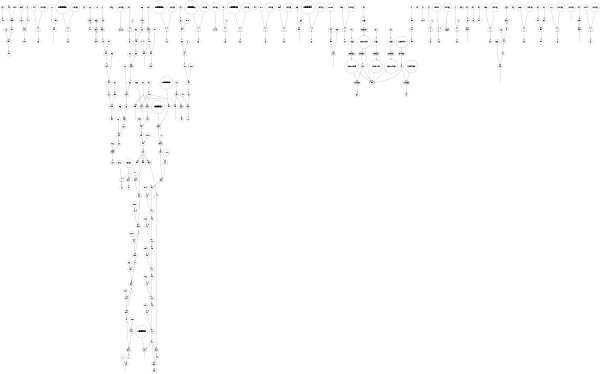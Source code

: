 digraph test{
	size = "4,4";
"eax105" [label = "eax", shape = "circle"];
"DS105" [label = "DS", shape = "circle"];
"DS105" -> "eax105";
"sexti106" [label = "sexti", shape = "box"];
"rdx106" [label = "rdx", shape = "circle"];
"rax106" [label = "rax", shape = "circle"];
"rax106" -> "sexti106" "0x1f106" [label = "0x1f", shape = "plaintext"];
"0x1f106" -> "sexti106" "sexti106" -> "rdx106";
"0x2f107" [label = "0x2f", shape = "circle"];
"t2b107" [label = "t2b", shape = "circle"];
"0x2f107" -> "t2b107";
"SS108" [label = "SS", shape = "circle"];
"t1b108" [label = "t1b", shape = "circle"];
"SS108" -> "t1b108";
"sub109" [label = "sub", shape = "box"];
"t0b109" [label = "t0b", shape = "point"];
"t1b108" -> "sub109";
"t2b107" -> "sub109";
"t0b109" [label = "t0b", shape = "circle"];
"sub109" -> "t0b109";
"t1110" [label = "t1", shape = "point"];
"%ctrl153110" [label = "%ctrl153", shape = "circle"];
"%ctrl153110" -> "t1110"["dir" = "none"];
"0x44111" [label = "0x44", shape = "circle"];
"t2111" [label = "t2", shape = "point"];
"0x44111" -> "t2111" ["dir" = "none"];
"add112" [label = "+", shape = "box"];
"rip112" [label = "rip", shape = "circle", color = "red"];
"t1110" -> "add112"; 
"t2111" -> "add112"; 
"add112" -> "rip112";
"0x1113" [label = "0x1", shape = "circle"];
"t1d113" [label = "t1d", shape = "point"];
"0x1113" -> "t1d113" ["dir" = "none"];
"sub114" [label = "sub", shape = "box"];
"t0d114" [label = "t0d", shape = "point"];
"ebx114" [label = "ebx", shape = "circle"];
"ebx114" -> "sub114";
"t1d113" -> "sub114";
"t0d114" [label = "t0d", shape = "point"];
"sub114" -> "t0d114"["dir" = "none"];
"t1115" [label = "t1", shape = "point"];
"%ctrl153115" [label = "%ctrl153", shape = "circle"];
"%ctrl153115" -> "t1115"["dir" = "none"];
"0xffffffffffffffed116" [label = "0xffffffffffffffed", shape = "circle"];
"t2116" [label = "t2", shape = "point"];
"0xffffffffffffffed116" -> "t2116" ["dir" = "none"];
"add117" [label = "+", shape = "box"];
"rip117" [label = "rip", shape = "circle", color = "red"];
"t1115" -> "add117"; 
"t2116" -> "add117"; 
"add117" -> "rip117";
"mov118" [label = "mov", shape = "box"];
"rdx118" [label = "rdx", shape = "circle"];
"rdx106" -> "mov118";
"r13118" [label = "r13", shape = "circle"];
"r13" -> "mov118";
"mov118"   -> "rdx118";
"mov119" [label = "mov", shape = "box"];
"rsi119" [label = "rsi", shape = "circle"];
"rsi119" [label = "rsi", shape = "circle"];
"rsi119" -> "mov119";
 "r12119" [label = "r12", shape = "circle"];
"r12" -> "mov119";
"mov119"   -> "rsi119";
"mov120" [label = "mov", shape = "box"];
"edi120" [label = "edi", shape = "circle"];
"edi120" [label = "edi", shape = "circle"];
"edi120" -> "mov120";
 "ebp120" [label = "ebp", shape = "circle"];
"ebp" -> "mov120";
"mov120"   -> "edi120";
"t7121" [label = "t7", shape = "point"];
"%ctrl153121" [label = "%ctrl153", shape = "circle"];
"%ctrl153121" -> "t7121"["dir" = "none"];
"DS122" [label = "DS", shape = "circle"];
"t1122" [label = "t1", shape = "point"];
"DS122" -> "t1122" ["dir" = "none"];
"t7121" -> "SS123";
"subi124" [label = "subi", shape = "box"];
"rsp124" [label = "rsp", shape = "point"];
"rsp124" [label = "rsp", shape = "circle"];
"rsp124" -> "subi124";
"0x8124" [label = "0x8", shape = "circle"];
"0x8124" -> "subi124";
"rsp124" [label = "rsp", shape = "circle"];
"subi124" -> "rsp124";
"add125" [label = "+", shape = "box"];
"rip125" [label = "rip", shape = "circle", color = "red"];
"t1122" -> "add125"; 
"0125" [label = "0", shape = "circle"];
"0125" -> "add125";
"add125" -> "rip125";
"0x1126" [label = "0x1", shape = "circle"];
"t1126" [label = "t1", shape = "point"];
"0x1126" -> "t1126" ["dir" = "none"];
"add127" [label = "add", shape = "box"];
"rbx127" [label = "rbx", shape = "point"];
"rbx127" [label = "rbx", shape = "circle"];
"rbx127" -> "add127";
"t1126" -> "add127";
"rbx127" [label = "rbx", shape = "circle"];
"add127" -> "rbx127";
"sub128" [label = "sub", shape = "box"];
"t0128" [label = "t0", shape = "point"];
"rbx127" -> "sub128";
"r14128" [label = "r14", shape = "circle"];
"r14128" -> "sub128";
"t0128" [label = "t0", shape = "point"];
"sub128" -> "t0128"["dir" = "none"];
"t1129" [label = "t1", shape = "point"];
"%ctrl153129" [label = "%ctrl153", shape = "circle"];
"%ctrl153129" -> "t1129"["dir" = "none"];
"0xffffffffffffffe8130" [label = "0xffffffffffffffe8", shape = "circle"];
"t2130" [label = "t2", shape = "point"];
"0xffffffffffffffe8130" -> "t2130" ["dir" = "none"];
"add131" [label = "+", shape = "box"];
"rip131" [label = "rip", shape = "circle", color = "red"];
"t1129" -> "add131"; 
"t2130" -> "add131"; 
"add131" -> "rip131";
"eax132" [label = "eax", shape = "circle"];
"DS132" [label = "DS", shape = "circle"];
"DS132" -> "eax132";
"rax133" [label = "rax", shape = "circle"];
"DS133" [label = "DS", shape = "circle"];
"DS133" -> "rax133";
"DS134" [label = "DS", shape = "circle"];
"rdx134" [label = "rdx", shape = "circle"];
"DS134" -> "rdx134";
"sub135" [label = "sub", shape = "box"];
"t0135" [label = "t0", shape = "point"];
"rdx134" -> "sub135";
"rax133" -> "sub135";
"t0135" [label = "t0", shape = "point"];
"sub135" -> "t0135"["dir" = "none"];
"t1136" [label = "t1", shape = "point"];
"%ctrl153136" [label = "%ctrl153", shape = "circle"];
"%ctrl153136" -> "t1136"["dir" = "none"];
"0xfffffffffffffe36137" [label = "0xfffffffffffffe36", shape = "circle"];
"t2137" [label = "t2", shape = "point"];
"0xfffffffffffffe36137" -> "t2137" ["dir" = "none"];
"add138" [label = "+", shape = "box"];
"rip138" [label = "rip", shape = "circle", color = "red"];
"t1136" -> "add138"; 
"t2137" -> "add138"; 
"add138" -> "rip138";
"t7139" [label = "t7", shape = "point"];
"%ctrl153139" [label = "%ctrl153", shape = "circle"];
"%ctrl153139" -> "t7139"["dir" = "none"];
"DS140" [label = "DS", shape = "circle"];
"t1140" [label = "t1", shape = "point"];
"DS140" -> "t1140" ["dir" = "none"];
"t7139" -> "SS141";
"subi142" [label = "subi", shape = "box"];
"rsp142" [label = "rsp", shape = "point"];
"rsp124" -> "subi142";
"0x8142" [label = "0x8", shape = "circle"];
"0x8142" -> "subi142";
"rsp142" [label = "rsp", shape = "circle"];
"subi142" -> "rsp142";
"add143" [label = "+", shape = "box"];
"rip143" [label = "rip", shape = "circle", color = "red"];
"t1140" -> "add143"; 
"0143" [label = "0", shape = "circle"];
"0143" -> "add143";
"add143" -> "rip143";
"0x1144" [label = "0x1", shape = "circle"];
"t1144" [label = "t1", shape = "point"];
"0x1144" -> "t1144" ["dir" = "none"];
"sub145" [label = "sub", shape = "box"];
"rbx145" [label = "rbx", shape = "point"];
"rbx127" -> "sub145";
"t1144" -> "sub145";
"rbx145" [label = "rbx", shape = "circle"];
"sub145" -> "rbx145";
"t1146" [label = "t1", shape = "point"];
"%ctrl153146" [label = "%ctrl153", shape = "circle"];
"%ctrl153146" -> "t1146"["dir" = "none"];
"0xfffffffffffffff3147" [label = "0xfffffffffffffff3", shape = "circle"];
"t2147" [label = "t2", shape = "point"];
"0xfffffffffffffff3147" -> "t2147" ["dir" = "none"];
"add148" [label = "+", shape = "box"];
"rip148" [label = "rip", shape = "circle", color = "red"];
"t1146" -> "add148"; 
"t2147" -> "add148"; 
"add148" -> "rip148";
"0x20149" [label = "0x20", shape = "circle"];
"t1149" [label = "t1", shape = "point"];
"0x20149" -> "t1149" ["dir" = "none"];
"sub150" [label = "sub", shape = "box"];
"t0150" [label = "t0", shape = "point"];
"rdx134" -> "sub150";
"t1149" -> "sub150";
"t0150" [label = "t0", shape = "point"];
"sub150" -> "t0150"["dir" = "none"];
"mov151" [label = "mov", shape = "box"];
"rax151" [label = "rax", shape = "circle"];
"rax133" -> "mov151";
"rdi151" [label = "rdi", shape = "circle"];
"rdi" -> "mov151";
"mov151"   -> "rax151";
"t1152" [label = "t1", shape = "point"];
"%ctrl153152" [label = "%ctrl153", shape = "circle"];
"%ctrl153152" -> "t1152"["dir" = "none"];
"0x77153" [label = "0x77", shape = "circle"];
"t2153" [label = "t2", shape = "point"];
"0x77153" -> "t2153" ["dir" = "none"];
"add154" [label = "+", shape = "box"];
"rip154" [label = "rip", shape = "circle", color = "red"];
"t1152" -> "add154"; 
"t2153" -> "add154"; 
"add154" -> "rip154";
"DS155" [label = "DS", shape = "circle"];
"rax155" [label = "rax", shape = "point"];
"DS155" -> "rax155" ["dir" = "none"];
"mov156" [label = "mov", shape = "box"];
"rdx156" [label = "rdx", shape = "circle"];
"rdx134" -> "mov156";
"rax155" -> "mov156";
 "mov156"   -> "rdx156";
"slli157" [label = "slli", shape = "box"];
"rdx157" [label = "rdx", shape = "point"];
"rdx156" -> "slli157";
"0x5157" [label = "0x5", shape = "circle"];
"0x5157" -> "slli157";
"rdx157" [label = "rdx", shape = "circle"];
"slli157" -> "rdx157";
"and158" [label = "and", shape = "box"];
"t0158" [label = "t0", shape = "point"];
"rax155" -> "and158";
"rax155" -> "and158";
"t0158" [label = "t0", shape = "point"];
"and158" -> "t0158"["dir" = "none"];
"rcx159" [label = "rcx", shape = "circle"];
"DS159" [label = "DS", shape = "circle"];
"DS159" -> "rcx159";
"t1160" [label = "t1", shape = "point"];
"%ctrl153160" [label = "%ctrl153", shape = "circle"];
"%ctrl153160" -> "t1160"["dir" = "none"];
"0x2a161" [label = "0x2a", shape = "circle"];
"t2161" [label = "t2", shape = "point"];
"0x2a161" -> "t2161" ["dir" = "none"];
"add162" [label = "+", shape = "box"];
"rip162" [label = "rip", shape = "circle", color = "red"];
"t1160" -> "add162"; 
"t2161" -> "add162"; 
"add162" -> "rip162";
"0x3163" [label = "0x3", shape = "circle"];
"t1d163" [label = "t1d", shape = "point"];
"0x3163" -> "t1d163" ["dir" = "none"];
"sub164" [label = "sub", shape = "box"];
"t0d164" [label = "t0d", shape = "point"];
"r8d164" [label = "r8d", shape = "circle"];
"r8d164" -> "sub164";
"t1d163" -> "sub164";
"t0d164" [label = "t0d", shape = "point"];
"sub164" -> "t0d164"["dir" = "none"];
"t1165" [label = "t1", shape = "point"];
"%ctrl153165" [label = "%ctrl153", shape = "circle"];
"%ctrl153165" -> "t1165"["dir" = "none"];
"0xffffffffffffffa9166" [label = "0xffffffffffffffa9", shape = "circle"];
"t2166" [label = "t2", shape = "point"];
"0xffffffffffffffa9166" -> "t2166" ["dir" = "none"];
"add167" [label = "+", shape = "box"];
"rip167" [label = "rip", shape = "circle", color = "red"];
"t1165" -> "add167"; 
"t2166" -> "add167"; 
"add167" -> "rip167";
"0x1008168" [label = "0x1008", shape = "circle"];
"t1d168" [label = "t1d", shape = "point"];
"0x1008168" -> "t1d168" ["dir" = "none"];
"and169" [label = "and", shape = "box"];
"edx169" [label = "edx", shape = "point"];
"edx169" [label = "edx", shape = "circle"];
"edx169" -> "and169";
"t1d168" -> "and169";
"edx169" [label = "edx", shape = "circle"];
"and169" -> "edx169";
"0x8170" [label = "0x8", shape = "circle"];
"t1d170" [label = "t1d", shape = "point"];
"0x8170" -> "t1d170" ["dir" = "none"];
"sub171" [label = "sub", shape = "box"];
"t0d171" [label = "t0d", shape = "point"];
"edx169" -> "sub171";
"t1d170" -> "sub171";
"t0d171" [label = "t0d", shape = "point"];
"sub171" -> "t0d171"["dir" = "none"];
"t1172" [label = "t1", shape = "point"];
"%ctrl153172" [label = "%ctrl153", shape = "circle"];
"%ctrl153172" -> "t1172"["dir" = "none"];
"0x96173" [label = "0x96", shape = "circle"];
"t2173" [label = "t2", shape = "point"];
"0x96173" -> "t2173" ["dir" = "none"];
"add174" [label = "+", shape = "box"];
"rip174" [label = "rip", shape = "circle", color = "red"];
"t1172" -> "add174"; 
"t2173" -> "add174"; 
"add174" -> "rip174";
"0xfffffffffffffff0175" [label = "0xfffffffffffffff0", shape = "circle"];
"t1175" [label = "t1", shape = "point"];
"0xfffffffffffffff0175" -> "t1175" ["dir" = "none"];
"and176" [label = "and", shape = "box"];
"rax176" [label = "rax", shape = "point"];
"rax155" -> "and176";
"t1175" -> "and176";
"rax176" [label = "rax", shape = "point"];
"and176" -> "rax176"["dir" = "none"];
"%ufp1177" [label = "%ufp1", shape = "circle"];
"DS177" [label = "DS", shape = "circle"];
"%ufp1177" [label = "%ufp1", shape = "circle"];
"DS177" -> "%ufp1177";
"%ufp2178" [label = "%ufp2", shape = "circle"];
"DS178" [label = "DS", shape = "circle"];
"%ufp2178" [label = "%ufp2", shape = "circle"];
"DS178" -> "%ufp2178";
"mcmpi2r179" [label = "mcmpi2r", shape = "box"];
"%xmm10_low179" [label = "%xmm10_low", shape = "circle"];
"%xmm10_low179" [label = "%xmm10_low", shape = "circle"];
"%xmm10_low179" -> "box";
"%ufp1177" -> "mcmpi2r179""mcmpi2r179"   -> "%xmm10_low179";
"mcmpi2r180" [label = "mcmpi2r", shape = "box"];
"%xmm10_high180" [label = "%xmm10_high", shape = "circle"];
"%xmm10_high180" [label = "%xmm10_high", shape = "circle"];
"%xmm10_high180" -> "box";
"%ufp2178" -> "mcmpi2r180""mcmpi2r180"   -> "%xmm10_high180";
"%ufp1181" [label = "%ufp1", shape = "circle"];
"DS181" [label = "DS", shape = "circle"];
"%ufp1181" [label = "%ufp1", shape = "circle"];
"DS181" -> "%ufp1181";
"%ufp2182" [label = "%ufp2", shape = "circle"];
"DS182" [label = "DS", shape = "circle"];
"%ufp2182" [label = "%ufp2", shape = "circle"];
"DS182" -> "%ufp2182";
"mcmpi2r183" [label = "mcmpi2r", shape = "box"];
"%xmm11_low183" [label = "%xmm11_low", shape = "circle"];
"%xmm11_low183" [label = "%xmm11_low", shape = "circle"];
"%xmm11_low183" -> "box";
"%ufp1181" -> "mcmpi2r183""mcmpi2r183"   -> "%xmm11_low183";
"mcmpi2r184" [label = "mcmpi2r", shape = "box"];
"%xmm11_high184" [label = "%xmm11_high", shape = "circle"];
"%xmm11_high184" [label = "%xmm11_high", shape = "circle"];
"%xmm11_high184" -> "box";
"%ufp2182" -> "mcmpi2r184""mcmpi2r184"   -> "%xmm11_high184";
"0185" [label = "0", shape = "circle"];
"edx185" [label = "edx", shape = "circle"];
"0185" -> "edx185";
"movsign186" [label = "movsign", shape = "box"];
"dl186" [label = "dl", shape = "circle"];
"dl186" [label = "dl", shape = "circle"];
"dl186" -> "box";
"%xmm9_low186" [label = "%xmm9_low", shape = "circle"];
"%xmm9_low186" -> "movsign186";
 "movsign186"   -> "dl186";
"movsign187" [label = "movsign", shape = "box"];
"dl187" [label = "dl", shape = "circle"];
"dl186" -> "movsign187";
"%xmm9_high187" [label = "%xmm9_high", shape = "circle"];
"%xmm9_high187" -> "movsign187";
 "movsign187"   -> "dl187";
"0188" [label = "0", shape = "circle"];
"r8d188" [label = "r8d", shape = "circle"];
"0188" -> "r8d188";
"movsign189" [label = "movsign", shape = "box"];
"r8b189" [label = "r8b", shape = "circle"];
"r8b189" [label = "r8b", shape = "circle"];
"r8b189" -> "box";
"%xmm10_low179" -> "movsign189""movsign189"   -> "r8b189";
"movsign190" [label = "movsign", shape = "box"];
"r8b190" [label = "r8b", shape = "circle"];
"r8b189" -> "movsign190";
"%xmm10_high180" -> "movsign190""movsign190"   -> "r8b190";
"slli191" [label = "slli", shape = "box"];
"rdx191" [label = "rdx", shape = "point"];
"rdx157" -> "slli191";
"0x10191" [label = "0x10", shape = "circle"];
"0x10191" -> "slli191";
"rdx191" [label = "rdx", shape = "circle"];
"slli191" -> "rdx191";
"slli192" [label = "slli", shape = "box"];
"rcx192" [label = "rcx", shape = "point"];
"rcx159" -> "slli192";
"0x10192" [label = "0x10", shape = "circle"];
"0x10192" -> "slli192";
"rcx192" [label = "rcx", shape = "circle"];
"slli192" -> "rcx192";
"or193" [label = "or", shape = "box"];
"rcx193" [label = "rcx", shape = "point"];
"rcx192" -> "or193";
"r8193" [label = "r8", shape = "circle"];
"r8193" -> "or193";
"rcx193" [label = "rcx", shape = "circle"];
"or193" -> "rcx193";
"slli194" [label = "slli", shape = "box"];
"rcx194" [label = "rcx", shape = "point"];
"rcx193" -> "slli194";
"0x20194" [label = "0x20", shape = "circle"];
"0x20194" -> "slli194";
"rcx194" [label = "rcx", shape = "circle"];
"slli194" -> "rcx194";
"mov195" [label = "mov", shape = "box"];
"rcx195" [label = "rcx", shape = "circle"];
"rcx194" -> "mov195";
"rdi195" [label = "rdi", shape = "circle"];
"rdi" -> "mov195";
"mov195"   -> "rcx195";
"0xffffffffffffffc0196" [label = "0xffffffffffffffc0", shape = "circle"];
"t1196" [label = "t1", shape = "point"];
"0xffffffffffffffc0196" -> "t1196" ["dir" = "none"];
"and197" [label = "and", shape = "box"];
"rax197" [label = "rax", shape = "point"];
"rax176" -> "and197";
"t1196" -> "and197";
"rax197" [label = "rax", shape = "point"];
"and197" -> "rax197"["dir" = "none"];
"and198" [label = "and", shape = "box"];
"t0198" [label = "t0", shape = "point"];
"rdx191" -> "and198";
"rdx191" -> "and198";
"t0198" [label = "t0", shape = "point"];
"and198" -> "t0198"["dir" = "none"];
"t1199" [label = "t1", shape = "point"];
"%ctrl153199" [label = "%ctrl153", shape = "circle"];
"%ctrl153199" -> "t1199"["dir" = "none"];
"0x76200" [label = "0x76", shape = "circle"];
"t2200" [label = "t2", shape = "point"];
"0x76200" -> "t2200" ["dir" = "none"];
"add201" [label = "+", shape = "box"];
"rip201" [label = "rip", shape = "circle", color = "red"];
"t1199" -> "add201"; 
"t2200" -> "add201"; 
"add201" -> "rip201";
"mov202" [label = "mov", shape = "box"];
"t1202" [label = "t1", shape = "circle"];
"t1199" -> "mov202";
"t0198" -> "mov202";
 "mov202"   -> "t1202";
"and203" [label = "and", shape = "box"];
"t1203" [label = "t1", shape = "point"];
"rdx191" -> "and203";
"rdx191" -> "and203";
"t1203" [label = "t1", shape = "point"];
"and203" -> "t1203"["dir" = "none"];
"br204" [label = "br", shape = "box"];
"0x1d204" [label = "0x1d", shape = "plaintext"];
"br204" -> "0x1d204";
"movi205" [label = "movi", shape = "box"];
"rax205" [label = "rax", shape = "circle"];
"rax197" -> "movi205";
"0205" [label = "0", shape = "circle"];
"0205" -> "movi205";
 "movi205"   -> "rax205";
"subi206" [label = "subi", shape = "box"];
"t2206" [label = "t2", shape = "point"];
"t1203" -> "subi206";
"0x1206" [label = "0x1", shape = "circle"];
"0x1206" -> "subi206";
"t2206" [label = "t2", shape = "point"];
"subi206" -> "t2206"["dir" = "none"];
"xor207" [label = "xor", shape = "box"];
"t1207" [label = "t1", shape = "point"];
"t2206" -> "xor207";
"t1203" -> "xor207";
"t1207" [label = "t1", shape = "point"];
"xor207" -> "t1207"["dir" = "none"];
"srli208" [label = "srli", shape = "box"];
"t3208" [label = "t3", shape = "point"];
"t1207" -> "srli208";
"0x20208" [label = "0x20", shape = "circle"];
"0x20208" -> "srli208";
"t3208" [label = "t3", shape = "point"];
"srli208" -> "t3208"["dir" = "none"];
"ori209" [label = "ori", shape = "box"];
"t4209" [label = "t4", shape = "point"];
"rax205" -> "ori209";
"0x20209" [label = "0x20", shape = "circle"];
"0x20209" -> "ori209";
"t4209" [label = "t4", shape = "point"];
"ori209" -> "t4209"["dir" = "none"];
"mov210" [label = "mov", shape = "box"];
"rax210" [label = "rax", shape = "circle"];
"rax205" -> "mov210";
"t4209" -> "mov210";
 "mov210"   -> "rax210";
"mov211" [label = "mov", shape = "box"];
"t1211" [label = "t1", shape = "circle"];
"t1207" -> "mov211";
"t3208" -> "mov211";
 "mov211"   -> "t1211";
"srli212" [label = "srli", shape = "box"];
"t3212" [label = "t3", shape = "point"];
"t1211" -> "srli212";
"0x10212" [label = "0x10", shape = "circle"];
"0x10212" -> "srli212";
"t3212" [label = "t3", shape = "point"];
"srli212" -> "t3212"["dir" = "none"];
"ori213" [label = "ori", shape = "box"];
"t4213" [label = "t4", shape = "point"];
"rax210" -> "ori213";
"0x10213" [label = "0x10", shape = "circle"];
"0x10213" -> "ori213";
"t4213" [label = "t4", shape = "point"];
"ori213" -> "t4213"["dir" = "none"];
"mov214" [label = "mov", shape = "box"];
"rax214" [label = "rax", shape = "circle"];
"rax210" -> "mov214";
"t4213" -> "mov214";
 "mov214"   -> "rax214";
"mov215" [label = "mov", shape = "box"];
"t1215" [label = "t1", shape = "circle"];
"t1211" -> "mov215";
"t3212" -> "mov215";
 "mov215"   -> "t1215";
"srli216" [label = "srli", shape = "box"];
"t3216" [label = "t3", shape = "point"];
"t1215" -> "srli216";
"0x8216" [label = "0x8", shape = "circle"];
"0x8216" -> "srli216";
"t3216" [label = "t3", shape = "point"];
"srli216" -> "t3216"["dir" = "none"];
"ori217" [label = "ori", shape = "box"];
"t4217" [label = "t4", shape = "point"];
"rax214" -> "ori217";
"0x8217" [label = "0x8", shape = "circle"];
"0x8217" -> "ori217";
"t4217" [label = "t4", shape = "point"];
"ori217" -> "t4217"["dir" = "none"];
"mov218" [label = "mov", shape = "box"];
"rax218" [label = "rax", shape = "circle"];
"rax214" -> "mov218";
"t4217" -> "mov218";
 "mov218"   -> "rax218";
"mov219" [label = "mov", shape = "box"];
"t1219" [label = "t1", shape = "circle"];
"t1215" -> "mov219";
"t3216" -> "mov219";
 "mov219"   -> "t1219";
"srli220" [label = "srli", shape = "box"];
"t3220" [label = "t3", shape = "point"];
"t1219" -> "srli220";
"0x4220" [label = "0x4", shape = "circle"];
"0x4220" -> "srli220";
"t3220" [label = "t3", shape = "point"];
"srli220" -> "t3220"["dir" = "none"];
"ori221" [label = "ori", shape = "box"];
"t4221" [label = "t4", shape = "point"];
"rax218" -> "ori221";
"0x4221" [label = "0x4", shape = "circle"];
"0x4221" -> "ori221";
"t4221" [label = "t4", shape = "point"];
"ori221" -> "t4221"["dir" = "none"];
"mov222" [label = "mov", shape = "box"];
"rax222" [label = "rax", shape = "circle"];
"rax218" -> "mov222";
"t4221" -> "mov222";
 "mov222"   -> "rax222";
"mov223" [label = "mov", shape = "box"];
"t1223" [label = "t1", shape = "circle"];
"t1219" -> "mov223";
"t3220" -> "mov223";
 "mov223"   -> "t1223";
"srli224" [label = "srli", shape = "box"];
"t3224" [label = "t3", shape = "point"];
"t1223" -> "srli224";
"0x2224" [label = "0x2", shape = "circle"];
"0x2224" -> "srli224";
"t3224" [label = "t3", shape = "point"];
"srli224" -> "t3224"["dir" = "none"];
"ori225" [label = "ori", shape = "box"];
"t4225" [label = "t4", shape = "point"];
"rax222" -> "ori225";
"0x2225" [label = "0x2", shape = "circle"];
"0x2225" -> "ori225";
"t4225" [label = "t4", shape = "point"];
"ori225" -> "t4225"["dir" = "none"];
"mov226" [label = "mov", shape = "box"];
"rax226" [label = "rax", shape = "circle"];
"rax222" -> "mov226";
"t4225" -> "mov226";
 "mov226"   -> "rax226";
"mov227" [label = "mov", shape = "box"];
"t1227" [label = "t1", shape = "circle"];
"t1223" -> "mov227";
"t3224" -> "mov227";
 "mov227"   -> "t1227";
"srli228" [label = "srli", shape = "box"];
"t3228" [label = "t3", shape = "point"];
"t1227" -> "srli228";
"0x1228" [label = "0x1", shape = "circle"];
"0x1228" -> "srli228";
"t3228" [label = "t3", shape = "point"];
"srli228" -> "t3228"["dir" = "none"];
"ori229" [label = "ori", shape = "box"];
"t4229" [label = "t4", shape = "point"];
"rax226" -> "ori229";
"0x1229" [label = "0x1", shape = "circle"];
"0x1229" -> "ori229";
"t4229" [label = "t4", shape = "point"];
"ori229" -> "t4229"["dir" = "none"];
"mov230" [label = "mov", shape = "box"];
"rax230" [label = "rax", shape = "circle"];
"rax226" -> "mov230";
"t4229" -> "mov230";
 "mov230"   -> "rax230";
"SS232" [label = "SS", shape = "circle"];
"t1232" [label = "t1", shape = "point"];
"SS232" -> "t1232" ["dir" = "none"];
"addi233" [label = "addi", shape = "box"];
"rsp233" [label = "rsp", shape = "point"];
"rsp142" -> "addi233";
"0x8233" [label = "0x8", shape = "circle"];
"0x8233" -> "addi233";
"rsp233" [label = "rsp", shape = "circle"];
"addi233" -> "rsp233";
"add234" [label = "+", shape = "box"];
"rip234" [label = "rip", shape = "circle", color = "red"];
"t1232" -> "add234"; 
"0234" [label = "0", shape = "circle"];
"0234" -> "add234";
"add234" -> "rip234";
"0x8235" [label = "0x8", shape = "circle"];
"t1235" [label = "t1", shape = "point"];
"0x8235" -> "t1235" ["dir" = "none"];
"sub236" [label = "sub", shape = "box"];
"rsp236" [label = "rsp", shape = "point"];
"rsp233" -> "sub236";
"t1235" -> "sub236";
"rsp236" [label = "rsp", shape = "circle"];
"sub236" -> "rsp236";
"0x1dcd7237" [label = "0x1dcd7", shape = "circle"];
"t1237" [label = "t1", shape = "point"];
"0x1dcd7237" -> "t1237" ["dir" = "none"];
"t7238" [label = "t7", shape = "point"];
"%ctrl153238" [label = "%ctrl153", shape = "circle"];
"%ctrl153238" -> "t7238"["dir" = "none"];
"t7238" -> "SS239";
"subi240" [label = "subi", shape = "box"];
"rsp240" [label = "rsp", shape = "point"];
"rsp236" -> "subi240";
"0x8240" [label = "0x8", shape = "circle"];
"0x8240" -> "subi240";
"rsp240" [label = "rsp", shape = "circle"];
"subi240" -> "rsp240";
"add241" [label = "+", shape = "box"];
"rip241" [label = "rip", shape = "circle", color = "red"];
"t7238" -> "add241"; 
"t1237" -> "add241"; 
"add241" -> "rip241";
"xor242" [label = "xor", shape = "box"];
"edx242" [label = "edx", shape = "point"];
"edx185" -> "xor242";
"edx185" -> "xor242";
"edx242" [label = "edx", shape = "circle"];
"xor242" -> "edx242";
"0xffffffffffffffff243" [label = "0xffffffffffffffff", shape = "circle"];
"t1243" [label = "t1", shape = "point"];
"0xffffffffffffffff243" -> "t1243" ["dir" = "none"];
"sub244" [label = "sub", shape = "box"];
"t0244" [label = "t0", shape = "point"];
"rax230" -> "sub244";
"t1243" -> "sub244";
"t0244" [label = "t0", shape = "point"];
"sub244" -> "t0244"["dir" = "none"];
"mov245" [label = "mov", shape = "box"];
"rdx245" [label = "rdx", shape = "circle"];
"rdx191" -> "mov245";
"rdx191" -> "mov245";
 "mov245"   -> "rdx245";
"mov246" [label = "mov", shape = "box"];
"rdx246" [label = "rdx", shape = "circle"];
"rdx245" -> "mov246";
"rax230" -> "mov246";
 "mov246"   -> "rdx246";
"0x8247" [label = "0x8", shape = "circle"];
"t1247" [label = "t1", shape = "point"];
"0x8247" -> "t1247" ["dir" = "none"];
"add248" [label = "add", shape = "box"];
"rsp248" [label = "rsp", shape = "point"];
"rsp240" -> "add248";
"t1247" -> "add248";
"rsp248" [label = "rsp", shape = "circle"];
"add248" -> "rsp248";
"mov249" [label = "mov", shape = "box"];
"rax249" [label = "rax", shape = "circle"];
"rax230" -> "mov249";
"rdx246" -> "mov249";
 "mov249"   -> "rax249";
"SS250" [label = "SS", shape = "circle"];
"t1250" [label = "t1", shape = "point"];
"SS250" -> "t1250" ["dir" = "none"];
"addi251" [label = "addi", shape = "box"];
"rsp251" [label = "rsp", shape = "point"];
"rsp248" -> "addi251";
"0x8251" [label = "0x8", shape = "circle"];
"0x8251" -> "addi251";
"rsp251" [label = "rsp", shape = "circle"];
"addi251" -> "rsp251";
"add252" [label = "+", shape = "box"];
"rip252" [label = "rip", shape = "circle", color = "red"];
"t1250" -> "add252"; 
"0252" [label = "0", shape = "circle"];
"0252" -> "add252";
"add252" -> "rip252";
"mov253" [label = "mov", shape = "box"];
"r8d253" [label = "r8d", shape = "circle"];
"r8d188" -> "mov253";
"ebp253" [label = "ebp", shape = "circle"];
"ebp" -> "mov253";
"mov253"   -> "r8d253";
"srli254" [label = "srli", shape = "box"];
"r8d254" [label = "r8d", shape = "point"];
"r8d253" -> "srli254";
"0x4254" [label = "0x4", shape = "circle"];
"0x4254" -> "srli254";
"r8d254" [label = "r8d", shape = "circle"];
"srli254" -> "r8d254";
"0x2255" [label = "0x2", shape = "circle"];
"t1d255" [label = "t1d", shape = "point"];
"0x2255" -> "t1d255" ["dir" = "none"];
"sub256" [label = "sub", shape = "box"];
"r8d256" [label = "r8d", shape = "point"];
"r8d254" -> "sub256";
"t1d255" -> "sub256";
"r8d256" [label = "r8d", shape = "circle"];
"sub256" -> "r8d256";
"mov257" [label = "mov", shape = "box"];
"eax257" [label = "eax", shape = "circle"];
"eax132" -> "mov257";
"r8d256" -> "mov257";
 "mov257"   -> "eax257";
"DS258" [label = "DS", shape = "circle"];
"rcx258" [label = "rcx", shape = "circle"];
"DS258" -> "rcx258";
"rsi259" [label = "rsi", shape = "circle"];
"DS259" [label = "DS", shape = "circle"];
"DS259" -> "rsi259";
"rdx260" [label = "rdx", shape = "circle"];
"DS260" [label = "DS", shape = "circle"];
"DS260" -> "rdx260";
"and261" [label = "and", shape = "box"];
"t0261" [label = "t0", shape = "point"];
"rcx258" -> "and261";
"rcx258" -> "and261";
"t0261" [label = "t0", shape = "point"];
"and261" -> "t0261"["dir" = "none"];
"t1262" [label = "t1", shape = "point"];
"%ctrl153262" [label = "%ctrl153", shape = "circle"];
"%ctrl153262" -> "t1262"["dir" = "none"];
"0x52263" [label = "0x52", shape = "circle"];
"t2263" [label = "t2", shape = "point"];
"0x52263" -> "t2263" ["dir" = "none"];
"add264" [label = "+", shape = "box"];
"rip264" [label = "rip", shape = "circle", color = "red"];
"t1262" -> "add264"; 
"t2263" -> "add264"; 
"add264" -> "rip264";
"mov265" [label = "mov", shape = "box"];
"r9265" [label = "r9", shape = "circle"];
"r9265" [label = "r9", shape = "circle"];
"r9265" -> "mov265";
 "rbp265" [label = "rbp", shape = "circle"];
"rbp" -> "mov265";
"mov265"   -> "r9265";
"srli266" [label = "srli", shape = "box"];
"r9266" [label = "r9", shape = "point"];
"r9265" -> "srli266";
"0x6266" [label = "0x6", shape = "circle"];
"0x6266" -> "srli266";
"r9266" [label = "r9", shape = "circle"];
"srli266" -> "r9266";
"0x30267" [label = "0x30", shape = "circle"];
"t1267" [label = "t1", shape = "point"];
"0x30267" -> "t1267" ["dir" = "none"];
"sub268" [label = "sub", shape = "box"];
"t0268" [label = "t0", shape = "point"];
"r9266" -> "sub268";
"t1267" -> "sub268";
"t0268" [label = "t0", shape = "point"];
"sub268" -> "t0268"["dir" = "none"];
"t1269" [label = "t1", shape = "point"];
"%ctrl153269" [label = "%ctrl153", shape = "circle"];
"%ctrl153269" -> "t1269"["dir" = "none"];
"0x627270" [label = "0x627", shape = "circle"];
"t2270" [label = "t2", shape = "point"];
"0x627270" -> "t2270" ["dir" = "none"];
"add271" [label = "+", shape = "box"];
"rip271" [label = "rip", shape = "circle", color = "red"];
"t1269" -> "add271"; 
"t2270" -> "add271"; 
"add271" -> "rip271";
"DS272" [label = "DS", shape = "circle"];
"t1b272" [label = "t1b", shape = "circle"];
"DS272" -> "t1b272";
"0x1273" [label = "0x1", shape = "circle"];
"t2b273" [label = "t2b", shape = "circle"];
"0x1273" -> "t2b273";
"and274" [label = "and", shape = "box"];
"t0b274" [label = "t0b", shape = "point"];
"t1b272" -> "and274";
"t2b273" -> "and274";
"t0b274" [label = "t0b", shape = "circle"];
"and274" -> "t0b274";
"t1275" [label = "t1", shape = "point"];
"%ctrl153275" [label = "%ctrl153", shape = "circle"];
"%ctrl153275" -> "t1275"["dir" = "none"];
"0x12276" [label = "0x12", shape = "circle"];
"t2276" [label = "t2", shape = "point"];
"0x12276" -> "t2276" ["dir" = "none"];
"add277" [label = "+", shape = "box"];
"rip277" [label = "rip", shape = "circle", color = "red"];
"t1275" -> "add277"; 
"t2276" -> "add277"; 
"add277" -> "rip277";
"t7d278" [label = "t7d", shape = "point"];
"%ctrl153278" [label = "%ctrl153", shape = "circle"];
"%ctrl153278" -> "t7d278"["dir" = "none"];
"DS279" [label = "DS", shape = "circle"];
"eax279" [label = "eax", shape = "circle"];
"DS279" -> "eax279";
"and280" [label = "and", shape = "box"];
"t0d280" [label = "t0d", shape = "point"];
"eax279" -> "and280";
"eax279" -> "and280";
"t0d280" [label = "t0d", shape = "point"];
"and280" -> "t0d280"["dir" = "none"];
"t1281" [label = "t1", shape = "point"];
"%ctrl153281" [label = "%ctrl153", shape = "circle"];
"%ctrl153281" -> "t1281"["dir" = "none"];
"0x29282" [label = "0x29", shape = "circle"];
"t2282" [label = "t2", shape = "point"];
"0x29282" -> "t2282" ["dir" = "none"];
"add283" [label = "+", shape = "box"];
"rip283" [label = "rip", shape = "circle", color = "red"];
"t1281" -> "add283"; 
"t2282" -> "add283"; 
"add283" -> "rip283";
}